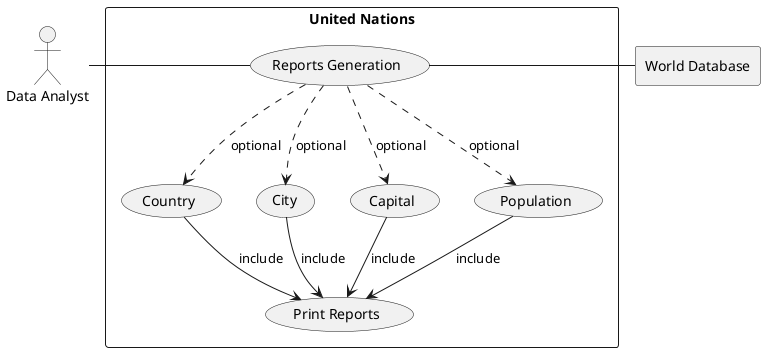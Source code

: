 @startuml

actor OW as "Data Analyst"

rectangle "World Database"

rectangle "United Nations" {
    usecase UC1 as "Reports Generation"
    usecase UC1.1 as "Country"
    usecase UC1.2 as "City"
    usecase UC1.3 as "Capital"
    usecase UC1.4 as "Population"

    usecase UCa as "Print Reports"

    OW - UC1
    UC1  ..> UC1.1 : optional
        UC1.1 --> UCa : include
    UC1  ..> UC1.2 : optional
        UC1.2 --> UCa : include
    UC1  ..> UC1.3 : optional
        UC1.3 --> UCa : include
    UC1  ..> UC1.4 : optional
        UC1.4 --> UCa : include

    UC1  - "World Database"
}

@enduml